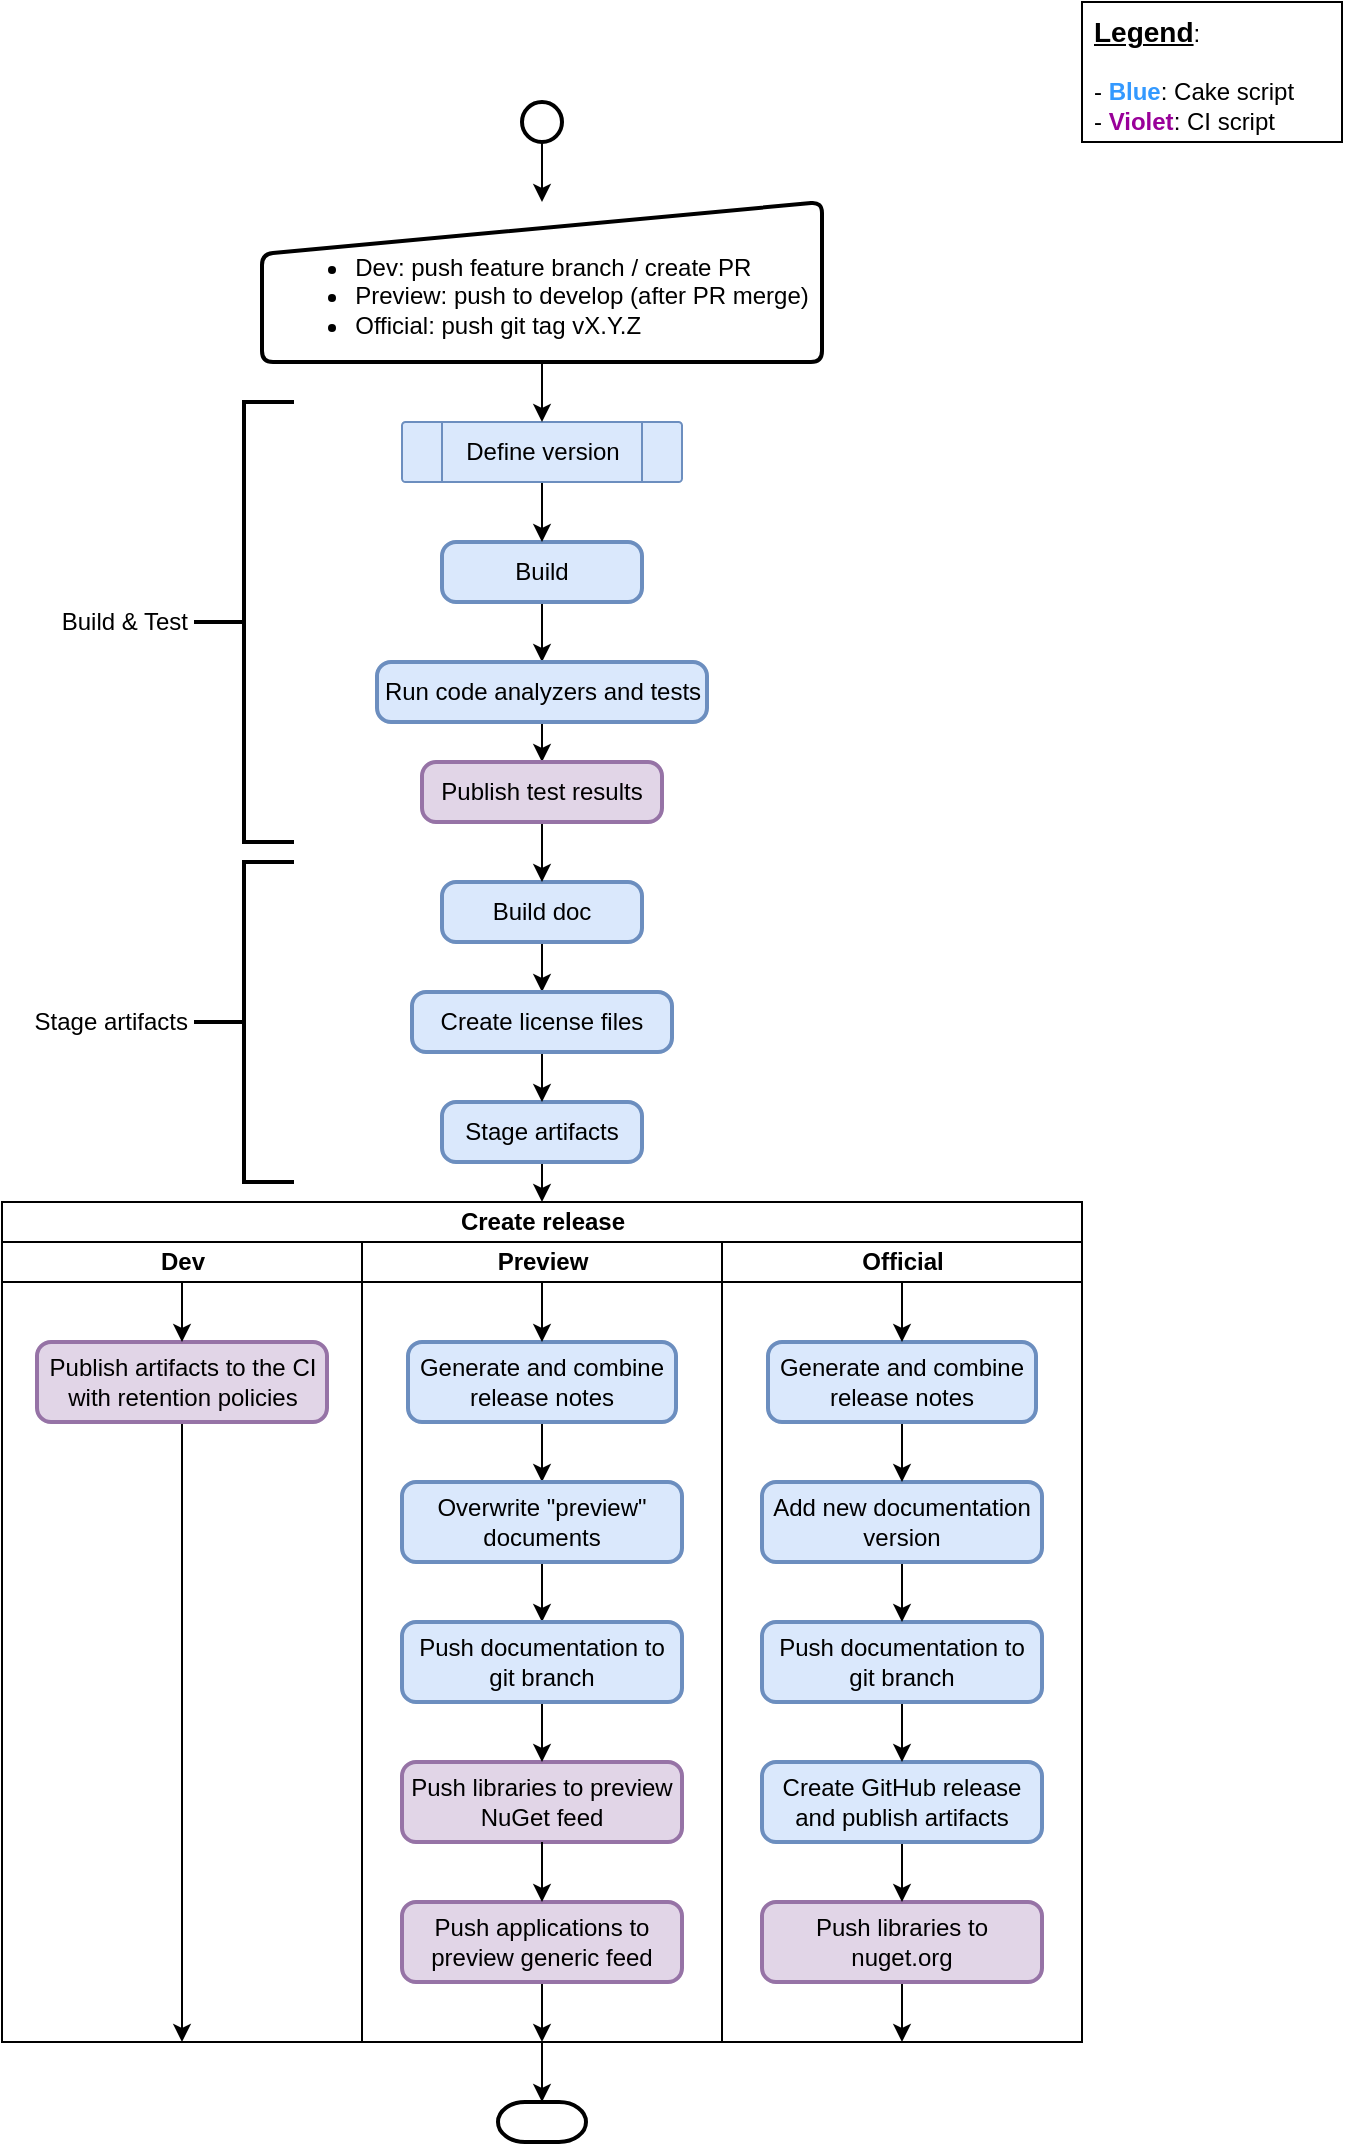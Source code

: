 <mxfile version="13.6.2" type="device" pages="2"><diagram id="zfYyhKjvFiZE18JmaDCw" name="release_automation"><mxGraphModel dx="1243" dy="936" grid="1" gridSize="10" guides="1" tooltips="1" connect="1" arrows="1" fold="1" page="1" pageScale="1" pageWidth="827" pageHeight="1169" math="0" shadow="0"><root><mxCell id="0"/><mxCell id="1" parent="0"/><mxCell id="HKvr2575YkwkBel362F0-21" style="edgeStyle=orthogonalEdgeStyle;rounded=0;orthogonalLoop=1;jettySize=auto;html=1;exitX=0.5;exitY=1;exitDx=0;exitDy=0;entryX=0.5;entryY=0;entryDx=0;entryDy=0;" edge="1" parent="1" source="HKvr2575YkwkBel362F0-7" target="HKvr2575YkwkBel362F0-11"><mxGeometry relative="1" as="geometry"/></mxCell><mxCell id="HKvr2575YkwkBel362F0-7" value="Build" style="rounded=1;whiteSpace=wrap;html=1;absoluteArcSize=1;arcSize=14;strokeWidth=2;fillColor=#dae8fc;strokeColor=#6c8ebf;" vertex="1" parent="1"><mxGeometry x="364" y="290" width="100" height="30" as="geometry"/></mxCell><mxCell id="HKvr2575YkwkBel362F0-37" style="edgeStyle=orthogonalEdgeStyle;rounded=0;orthogonalLoop=1;jettySize=auto;html=1;exitX=0.5;exitY=1;exitDx=0;exitDy=0;entryX=0.5;entryY=0;entryDx=0;entryDy=0;" edge="1" parent="1" source="HKvr2575YkwkBel362F0-11" target="HKvr2575YkwkBel362F0-17"><mxGeometry relative="1" as="geometry"/></mxCell><mxCell id="HKvr2575YkwkBel362F0-11" value="Run code analyzers and tests" style="rounded=1;whiteSpace=wrap;html=1;absoluteArcSize=1;arcSize=14;strokeWidth=2;fillColor=#dae8fc;strokeColor=#6c8ebf;" vertex="1" parent="1"><mxGeometry x="331.5" y="350" width="165" height="30" as="geometry"/></mxCell><mxCell id="bb8_w0DkU28AGus1ReNr-13" style="edgeStyle=orthogonalEdgeStyle;rounded=0;orthogonalLoop=1;jettySize=auto;html=1;exitX=0.5;exitY=1;exitDx=0;exitDy=0;entryX=0.5;entryY=0;entryDx=0;entryDy=0;" edge="1" parent="1" source="HKvr2575YkwkBel362F0-14" target="bb8_w0DkU28AGus1ReNr-11"><mxGeometry relative="1" as="geometry"/></mxCell><mxCell id="HKvr2575YkwkBel362F0-14" value="Build doc" style="rounded=1;whiteSpace=wrap;html=1;absoluteArcSize=1;arcSize=14;strokeWidth=2;fillColor=#dae8fc;strokeColor=#6c8ebf;" vertex="1" parent="1"><mxGeometry x="364" y="460" width="100" height="30" as="geometry"/></mxCell><mxCell id="HKvr2575YkwkBel362F0-38" style="edgeStyle=orthogonalEdgeStyle;rounded=0;orthogonalLoop=1;jettySize=auto;html=1;exitX=0.5;exitY=1;exitDx=0;exitDy=0;entryX=0.5;entryY=0;entryDx=0;entryDy=0;" edge="1" parent="1" source="HKvr2575YkwkBel362F0-17" target="HKvr2575YkwkBel362F0-14"><mxGeometry relative="1" as="geometry"/></mxCell><mxCell id="HKvr2575YkwkBel362F0-17" value="Publish test results" style="rounded=1;whiteSpace=wrap;html=1;absoluteArcSize=1;arcSize=14;strokeWidth=2;fillColor=#e1d5e7;strokeColor=#9673a6;" vertex="1" parent="1"><mxGeometry x="354" y="400" width="120" height="30" as="geometry"/></mxCell><mxCell id="HKvr2575YkwkBel362F0-36" style="edgeStyle=orthogonalEdgeStyle;rounded=0;orthogonalLoop=1;jettySize=auto;html=1;exitX=0.5;exitY=1;exitDx=0;exitDy=0;entryX=0.5;entryY=0;entryDx=0;entryDy=0;" edge="1" parent="1" source="HKvr2575YkwkBel362F0-34" target="HKvr2575YkwkBel362F0-7"><mxGeometry relative="1" as="geometry"/></mxCell><mxCell id="HKvr2575YkwkBel362F0-34" value="Define version" style="verticalLabelPosition=middle;verticalAlign=middle;html=1;shape=process;whiteSpace=wrap;rounded=1;size=0.14;arcSize=6;labelBackgroundColor=none;labelBorderColor=none;labelPosition=center;align=center;fillColor=#dae8fc;strokeColor=#6c8ebf;" vertex="1" parent="1"><mxGeometry x="344" y="230" width="140" height="30" as="geometry"/></mxCell><mxCell id="HKvr2575YkwkBel362F0-69" value="Build &amp;amp; Test" style="strokeWidth=2;html=1;shape=mxgraph.flowchart.annotation_2;align=right;labelPosition=left;pointerEvents=1;labelBackgroundColor=none;verticalLabelPosition=middle;verticalAlign=middle;spacingLeft=0;spacingRight=2;" vertex="1" parent="1"><mxGeometry x="240" y="220" width="50" height="220" as="geometry"/></mxCell><mxCell id="bb8_w0DkU28AGus1ReNr-10" style="edgeStyle=orthogonalEdgeStyle;rounded=0;orthogonalLoop=1;jettySize=auto;html=1;exitX=0.5;exitY=1;exitDx=0;exitDy=0;entryX=0.5;entryY=0;entryDx=0;entryDy=0;" edge="1" parent="1" source="HKvr2575YkwkBel362F0-15" target="DeOtksxs0OR1dUNr9oG4-5"><mxGeometry relative="1" as="geometry"/></mxCell><mxCell id="HKvr2575YkwkBel362F0-15" value="Stage artifacts" style="rounded=1;whiteSpace=wrap;html=1;absoluteArcSize=1;arcSize=14;strokeWidth=2;fillColor=#dae8fc;strokeColor=#6c8ebf;" vertex="1" parent="1"><mxGeometry x="364" y="570" width="100" height="30" as="geometry"/></mxCell><mxCell id="53cnvTPnBsD0iOdxrFGN-25" value="" style="strokeWidth=2;html=1;shape=mxgraph.flowchart.terminator;whiteSpace=wrap;labelBackgroundColor=none;" vertex="1" parent="1"><mxGeometry x="392" y="1070" width="44" height="20" as="geometry"/></mxCell><mxCell id="53cnvTPnBsD0iOdxrFGN-27" style="edgeStyle=orthogonalEdgeStyle;rounded=0;orthogonalLoop=1;jettySize=auto;html=1;exitX=0.5;exitY=1;exitDx=0;exitDy=0;entryX=0.5;entryY=0;entryDx=0;entryDy=0;entryPerimeter=0;" edge="1" parent="1" source="DeOtksxs0OR1dUNr9oG4-7" target="53cnvTPnBsD0iOdxrFGN-25"><mxGeometry relative="1" as="geometry"/></mxCell><mxCell id="53cnvTPnBsD0iOdxrFGN-28" value="Stage artifacts" style="strokeWidth=2;html=1;shape=mxgraph.flowchart.annotation_2;align=right;labelPosition=left;pointerEvents=1;labelBackgroundColor=none;verticalLabelPosition=middle;verticalAlign=middle;spacingRight=2;" vertex="1" parent="1"><mxGeometry x="240" y="450" width="50" height="160" as="geometry"/></mxCell><mxCell id="53cnvTPnBsD0iOdxrFGN-31" style="edgeStyle=orthogonalEdgeStyle;rounded=0;orthogonalLoop=1;jettySize=auto;html=1;exitX=0.5;exitY=1;exitDx=0;exitDy=0;entryX=0.5;entryY=0;entryDx=0;entryDy=0;" edge="1" parent="1" source="53cnvTPnBsD0iOdxrFGN-30" target="HKvr2575YkwkBel362F0-34"><mxGeometry relative="1" as="geometry"/></mxCell><mxCell id="53cnvTPnBsD0iOdxrFGN-30" value="&lt;div style=&quot;text-align: left&quot;&gt;&lt;ul&gt;&lt;li&gt;&lt;span&gt;Dev: push feature branch / create PR&lt;/span&gt;&lt;/li&gt;&lt;li&gt;&lt;span&gt;Preview: push to develop (after PR merge)&lt;/span&gt;&lt;/li&gt;&lt;li&gt;&lt;span&gt;Official: push git tag vX.Y.Z&lt;/span&gt;&lt;/li&gt;&lt;/ul&gt;&lt;/div&gt;" style="html=1;strokeWidth=2;shape=manualInput;whiteSpace=wrap;rounded=1;size=26;arcSize=11;labelBackgroundColor=none;verticalAlign=middle;spacingTop=14;" vertex="1" parent="1"><mxGeometry x="274" y="120" width="280" height="80" as="geometry"/></mxCell><mxCell id="53cnvTPnBsD0iOdxrFGN-32" value="&lt;b&gt;&lt;u&gt;&lt;font style=&quot;font-size: 14px&quot;&gt;Legend&lt;/font&gt;&lt;/u&gt;&lt;/b&gt;:&lt;br&gt;&lt;br&gt;- &lt;b&gt;&lt;font color=&quot;#3399ff&quot;&gt;Blue&lt;/font&gt;&lt;/b&gt;: Cake script&lt;br&gt;- &lt;b&gt;&lt;font color=&quot;#990099&quot;&gt;Violet&lt;/font&gt;&lt;/b&gt;: CI script" style="rounded=0;whiteSpace=wrap;html=1;labelBackgroundColor=none;align=left;verticalAlign=top;spacingLeft=4;" vertex="1" parent="1"><mxGeometry x="684" y="20" width="130" height="70" as="geometry"/></mxCell><mxCell id="DeOtksxs0OR1dUNr9oG4-5" value="Create release" style="swimlane;html=1;childLayout=stackLayout;resizeParent=1;resizeParentMax=0;startSize=20;labelBackgroundColor=none;autosize=0;" vertex="1" parent="1"><mxGeometry x="144" y="620" width="540" height="420" as="geometry"/></mxCell><mxCell id="DeOtksxs0OR1dUNr9oG4-6" value="Dev" style="swimlane;html=1;startSize=20;autosize=0;" vertex="1" parent="DeOtksxs0OR1dUNr9oG4-5"><mxGeometry y="20" width="180" height="400" as="geometry"/></mxCell><mxCell id="bb8_w0DkU28AGus1ReNr-8" style="edgeStyle=orthogonalEdgeStyle;rounded=0;orthogonalLoop=1;jettySize=auto;html=1;exitX=0.5;exitY=1;exitDx=0;exitDy=0;entryX=0.5;entryY=1;entryDx=0;entryDy=0;" edge="1" parent="DeOtksxs0OR1dUNr9oG4-6" source="HKvr2575YkwkBel362F0-16" target="DeOtksxs0OR1dUNr9oG4-6"><mxGeometry relative="1" as="geometry"><Array as="points"><mxPoint x="90" y="260"/><mxPoint x="90" y="260"/></Array></mxGeometry></mxCell><mxCell id="HKvr2575YkwkBel362F0-16" value="Publish artifacts to the CI with retention policies" style="rounded=1;whiteSpace=wrap;html=1;absoluteArcSize=1;arcSize=14;strokeWidth=2;fillColor=#e1d5e7;strokeColor=#9673a6;" vertex="1" parent="DeOtksxs0OR1dUNr9oG4-6"><mxGeometry x="17.5" y="50" width="145" height="40" as="geometry"/></mxCell><mxCell id="bb8_w0DkU28AGus1ReNr-3" value="" style="endArrow=classic;html=1;entryX=0.5;entryY=0;entryDx=0;entryDy=0;" edge="1" parent="DeOtksxs0OR1dUNr9oG4-6" target="HKvr2575YkwkBel362F0-16"><mxGeometry width="50" height="50" relative="1" as="geometry"><mxPoint x="90" y="20" as="sourcePoint"/><mxPoint x="206" y="80" as="targetPoint"/></mxGeometry></mxCell><mxCell id="DeOtksxs0OR1dUNr9oG4-7" value="Preview" style="swimlane;html=1;startSize=20;" vertex="1" parent="DeOtksxs0OR1dUNr9oG4-5"><mxGeometry x="180" y="20" width="180" height="400" as="geometry"/></mxCell><mxCell id="53cnvTPnBsD0iOdxrFGN-4" style="edgeStyle=orthogonalEdgeStyle;rounded=0;orthogonalLoop=1;jettySize=auto;html=1;exitX=0.5;exitY=1;exitDx=0;exitDy=0;entryX=0.5;entryY=0;entryDx=0;entryDy=0;" edge="1" parent="DeOtksxs0OR1dUNr9oG4-7" source="53cnvTPnBsD0iOdxrFGN-1" target="53cnvTPnBsD0iOdxrFGN-2"><mxGeometry relative="1" as="geometry"/></mxCell><mxCell id="53cnvTPnBsD0iOdxrFGN-5" value="Push libraries to preview NuGet feed" style="rounded=1;whiteSpace=wrap;html=1;absoluteArcSize=1;arcSize=14;strokeWidth=2;labelBackgroundColor=none;fillColor=#e1d5e7;strokeColor=#9673a6;" vertex="1" parent="DeOtksxs0OR1dUNr9oG4-7"><mxGeometry x="20" y="260" width="140" height="40" as="geometry"/></mxCell><mxCell id="bb8_w0DkU28AGus1ReNr-7" style="edgeStyle=orthogonalEdgeStyle;rounded=0;orthogonalLoop=1;jettySize=auto;html=1;exitX=0.5;exitY=1;exitDx=0;exitDy=0;entryX=0.5;entryY=1;entryDx=0;entryDy=0;" edge="1" parent="DeOtksxs0OR1dUNr9oG4-7" source="53cnvTPnBsD0iOdxrFGN-7" target="DeOtksxs0OR1dUNr9oG4-7"><mxGeometry relative="1" as="geometry"/></mxCell><mxCell id="53cnvTPnBsD0iOdxrFGN-7" value="Push applications to preview generic feed" style="rounded=1;whiteSpace=wrap;html=1;absoluteArcSize=1;arcSize=14;strokeWidth=2;labelBackgroundColor=none;fillColor=#e1d5e7;strokeColor=#9673a6;" vertex="1" parent="DeOtksxs0OR1dUNr9oG4-7"><mxGeometry x="20" y="330" width="140" height="40" as="geometry"/></mxCell><mxCell id="53cnvTPnBsD0iOdxrFGN-8" style="edgeStyle=orthogonalEdgeStyle;rounded=0;orthogonalLoop=1;jettySize=auto;html=1;exitX=0.5;exitY=1;exitDx=0;exitDy=0;entryX=0.5;entryY=0;entryDx=0;entryDy=0;" edge="1" parent="DeOtksxs0OR1dUNr9oG4-7" source="53cnvTPnBsD0iOdxrFGN-5" target="53cnvTPnBsD0iOdxrFGN-7"><mxGeometry relative="1" as="geometry"/></mxCell><mxCell id="53cnvTPnBsD0iOdxrFGN-18" style="edgeStyle=orthogonalEdgeStyle;rounded=0;orthogonalLoop=1;jettySize=auto;html=1;exitX=0.5;exitY=1;exitDx=0;exitDy=0;entryX=0.5;entryY=0;entryDx=0;entryDy=0;" edge="1" parent="DeOtksxs0OR1dUNr9oG4-7" source="53cnvTPnBsD0iOdxrFGN-2" target="53cnvTPnBsD0iOdxrFGN-9"><mxGeometry relative="1" as="geometry"/></mxCell><mxCell id="53cnvTPnBsD0iOdxrFGN-2" value="Overwrite &quot;preview&quot; documents" style="rounded=1;whiteSpace=wrap;html=1;absoluteArcSize=1;arcSize=14;strokeWidth=2;labelBackgroundColor=none;fillColor=#dae8fc;strokeColor=#6c8ebf;" vertex="1" parent="DeOtksxs0OR1dUNr9oG4-7"><mxGeometry x="20" y="120" width="140" height="40" as="geometry"/></mxCell><mxCell id="53cnvTPnBsD0iOdxrFGN-1" value="Generate and combine release notes" style="rounded=1;whiteSpace=wrap;html=1;absoluteArcSize=1;arcSize=14;strokeWidth=2;labelBackgroundColor=none;fillColor=#dae8fc;strokeColor=#6c8ebf;" vertex="1" parent="DeOtksxs0OR1dUNr9oG4-7"><mxGeometry x="23" y="50" width="134" height="40" as="geometry"/></mxCell><mxCell id="53cnvTPnBsD0iOdxrFGN-20" style="edgeStyle=orthogonalEdgeStyle;rounded=0;orthogonalLoop=1;jettySize=auto;html=1;exitX=0.5;exitY=1;exitDx=0;exitDy=0;entryX=0.5;entryY=0;entryDx=0;entryDy=0;" edge="1" parent="DeOtksxs0OR1dUNr9oG4-7" source="53cnvTPnBsD0iOdxrFGN-9" target="53cnvTPnBsD0iOdxrFGN-5"><mxGeometry relative="1" as="geometry"/></mxCell><mxCell id="53cnvTPnBsD0iOdxrFGN-9" value="Push documentation to git branch" style="rounded=1;whiteSpace=wrap;html=1;absoluteArcSize=1;arcSize=14;strokeWidth=2;labelBackgroundColor=none;fillColor=#dae8fc;strokeColor=#6c8ebf;" vertex="1" parent="DeOtksxs0OR1dUNr9oG4-7"><mxGeometry x="20" y="190" width="140" height="40" as="geometry"/></mxCell><mxCell id="bb8_w0DkU28AGus1ReNr-5" value="" style="endArrow=classic;html=1;entryX=0.5;entryY=0;entryDx=0;entryDy=0;" edge="1" parent="DeOtksxs0OR1dUNr9oG4-7" target="53cnvTPnBsD0iOdxrFGN-1"><mxGeometry width="50" height="50" relative="1" as="geometry"><mxPoint x="90" y="20" as="sourcePoint"/><mxPoint x="26" y="80" as="targetPoint"/></mxGeometry></mxCell><mxCell id="DeOtksxs0OR1dUNr9oG4-8" value="Official" style="swimlane;html=1;startSize=20;" vertex="1" parent="DeOtksxs0OR1dUNr9oG4-5"><mxGeometry x="360" y="20" width="180" height="400" as="geometry"/></mxCell><mxCell id="bb8_w0DkU28AGus1ReNr-9" style="edgeStyle=orthogonalEdgeStyle;rounded=0;orthogonalLoop=1;jettySize=auto;html=1;exitX=0.5;exitY=1;exitDx=0;exitDy=0;entryX=0.5;entryY=1;entryDx=0;entryDy=0;" edge="1" parent="DeOtksxs0OR1dUNr9oG4-8" source="53cnvTPnBsD0iOdxrFGN-14" target="DeOtksxs0OR1dUNr9oG4-8"><mxGeometry relative="1" as="geometry"/></mxCell><mxCell id="53cnvTPnBsD0iOdxrFGN-14" value="Push libraries to nuget.org" style="rounded=1;whiteSpace=wrap;html=1;absoluteArcSize=1;arcSize=14;strokeWidth=2;labelBackgroundColor=none;fillColor=#e1d5e7;strokeColor=#9673a6;" vertex="1" parent="DeOtksxs0OR1dUNr9oG4-8"><mxGeometry x="20" y="330" width="140" height="40" as="geometry"/></mxCell><mxCell id="53cnvTPnBsD0iOdxrFGN-24" style="edgeStyle=orthogonalEdgeStyle;rounded=0;orthogonalLoop=1;jettySize=auto;html=1;exitX=0.5;exitY=1;exitDx=0;exitDy=0;entryX=0.5;entryY=0;entryDx=0;entryDy=0;" edge="1" parent="DeOtksxs0OR1dUNr9oG4-8" source="53cnvTPnBsD0iOdxrFGN-17" target="53cnvTPnBsD0iOdxrFGN-14"><mxGeometry relative="1" as="geometry"/></mxCell><mxCell id="53cnvTPnBsD0iOdxrFGN-17" value="Create GitHub release and publish artifacts" style="rounded=1;whiteSpace=wrap;html=1;absoluteArcSize=1;arcSize=14;strokeWidth=2;labelBackgroundColor=none;fillColor=#dae8fc;strokeColor=#6c8ebf;" vertex="1" parent="DeOtksxs0OR1dUNr9oG4-8"><mxGeometry x="20" y="260" width="140" height="40" as="geometry"/></mxCell><mxCell id="53cnvTPnBsD0iOdxrFGN-23" style="edgeStyle=orthogonalEdgeStyle;rounded=0;orthogonalLoop=1;jettySize=auto;html=1;exitX=0.5;exitY=1;exitDx=0;exitDy=0;entryX=0.5;entryY=0;entryDx=0;entryDy=0;" edge="1" parent="DeOtksxs0OR1dUNr9oG4-8" source="53cnvTPnBsD0iOdxrFGN-12" target="53cnvTPnBsD0iOdxrFGN-17"><mxGeometry relative="1" as="geometry"/></mxCell><mxCell id="53cnvTPnBsD0iOdxrFGN-12" value="Push documentation to git branch" style="rounded=1;whiteSpace=wrap;html=1;absoluteArcSize=1;arcSize=14;strokeWidth=2;labelBackgroundColor=none;fillColor=#dae8fc;strokeColor=#6c8ebf;" vertex="1" parent="DeOtksxs0OR1dUNr9oG4-8"><mxGeometry x="20" y="190" width="140" height="40" as="geometry"/></mxCell><mxCell id="53cnvTPnBsD0iOdxrFGN-22" style="edgeStyle=orthogonalEdgeStyle;rounded=0;orthogonalLoop=1;jettySize=auto;html=1;exitX=0.5;exitY=1;exitDx=0;exitDy=0;entryX=0.5;entryY=0;entryDx=0;entryDy=0;" edge="1" parent="DeOtksxs0OR1dUNr9oG4-8" source="53cnvTPnBsD0iOdxrFGN-15" target="53cnvTPnBsD0iOdxrFGN-12"><mxGeometry relative="1" as="geometry"/></mxCell><mxCell id="53cnvTPnBsD0iOdxrFGN-15" value="Add new documentation version" style="rounded=1;whiteSpace=wrap;html=1;absoluteArcSize=1;arcSize=14;strokeWidth=2;labelBackgroundColor=none;fillColor=#dae8fc;strokeColor=#6c8ebf;" vertex="1" parent="DeOtksxs0OR1dUNr9oG4-8"><mxGeometry x="20" y="120" width="140" height="40" as="geometry"/></mxCell><mxCell id="53cnvTPnBsD0iOdxrFGN-21" style="edgeStyle=orthogonalEdgeStyle;rounded=0;orthogonalLoop=1;jettySize=auto;html=1;exitX=0.5;exitY=1;exitDx=0;exitDy=0;entryX=0.5;entryY=0;entryDx=0;entryDy=0;" edge="1" parent="DeOtksxs0OR1dUNr9oG4-8" source="53cnvTPnBsD0iOdxrFGN-16" target="53cnvTPnBsD0iOdxrFGN-15"><mxGeometry relative="1" as="geometry"/></mxCell><mxCell id="53cnvTPnBsD0iOdxrFGN-16" value="Generate and combine release notes" style="rounded=1;whiteSpace=wrap;html=1;absoluteArcSize=1;arcSize=14;strokeWidth=2;labelBackgroundColor=none;fillColor=#dae8fc;strokeColor=#6c8ebf;" vertex="1" parent="DeOtksxs0OR1dUNr9oG4-8"><mxGeometry x="23" y="50" width="134" height="40" as="geometry"/></mxCell><mxCell id="bb8_w0DkU28AGus1ReNr-6" value="" style="endArrow=classic;html=1;entryX=0.5;entryY=0;entryDx=0;entryDy=0;" edge="1" parent="DeOtksxs0OR1dUNr9oG4-8" target="53cnvTPnBsD0iOdxrFGN-16"><mxGeometry width="50" height="50" relative="1" as="geometry"><mxPoint x="90" y="20" as="sourcePoint"/><mxPoint x="-234" y="140" as="targetPoint"/></mxGeometry></mxCell><mxCell id="bb8_w0DkU28AGus1ReNr-2" style="edgeStyle=orthogonalEdgeStyle;rounded=0;orthogonalLoop=1;jettySize=auto;html=1;exitX=0.5;exitY=1;exitDx=0;exitDy=0;exitPerimeter=0;entryX=0.5;entryY=0;entryDx=0;entryDy=0;" edge="1" parent="1" source="bb8_w0DkU28AGus1ReNr-1" target="53cnvTPnBsD0iOdxrFGN-30"><mxGeometry relative="1" as="geometry"/></mxCell><mxCell id="bb8_w0DkU28AGus1ReNr-1" value="" style="strokeWidth=2;html=1;shape=mxgraph.flowchart.start_2;whiteSpace=wrap;" vertex="1" parent="1"><mxGeometry x="404" y="70" width="20" height="20" as="geometry"/></mxCell><mxCell id="bb8_w0DkU28AGus1ReNr-14" style="edgeStyle=orthogonalEdgeStyle;rounded=0;orthogonalLoop=1;jettySize=auto;html=1;exitX=0.5;exitY=1;exitDx=0;exitDy=0;entryX=0.5;entryY=0;entryDx=0;entryDy=0;" edge="1" parent="1" source="bb8_w0DkU28AGus1ReNr-11" target="HKvr2575YkwkBel362F0-15"><mxGeometry relative="1" as="geometry"/></mxCell><mxCell id="bb8_w0DkU28AGus1ReNr-11" value="Create license files" style="rounded=1;whiteSpace=wrap;html=1;absoluteArcSize=1;arcSize=14;strokeWidth=2;labelBackgroundColor=none;align=center;fillColor=#dae8fc;strokeColor=#6c8ebf;" vertex="1" parent="1"><mxGeometry x="349" y="515" width="130" height="30" as="geometry"/></mxCell></root></mxGraphModel></diagram><diagram id="p0TZaxS7mA0K3sVLYWgr" name="version_definition"><mxGraphModel dx="870" dy="655" grid="1" gridSize="10" guides="1" tooltips="1" connect="1" arrows="1" fold="1" page="1" pageScale="1" pageWidth="827" pageHeight="1169" math="0" shadow="0"><root><mxCell id="KyQB-hyegpgtngCWnlIc-0"/><mxCell id="KyQB-hyegpgtngCWnlIc-1" parent="KyQB-hyegpgtngCWnlIc-0"/><mxCell id="lEJ8hyNCHt3Hs4mNekk5-0" value="Bump major or minor&lt;br&gt;via commit or PR message" style="text;html=1;align=center;verticalAlign=middle;resizable=0;points=[];autosize=1;" vertex="1" parent="KyQB-hyegpgtngCWnlIc-1"><mxGeometry x="454" y="221" width="160" height="30" as="geometry"/></mxCell><mxCell id="lEJ8hyNCHt3Hs4mNekk5-1" style="edgeStyle=orthogonalEdgeStyle;rounded=0;orthogonalLoop=1;jettySize=auto;html=1;exitX=0;exitY=0.5;exitDx=0;exitDy=0;exitPerimeter=0;entryX=0.5;entryY=0;entryDx=0;entryDy=0;entryPerimeter=0;" edge="1" parent="KyQB-hyegpgtngCWnlIc-1" source="lEJ8hyNCHt3Hs4mNekk5-5" target="lEJ8hyNCHt3Hs4mNekk5-14"><mxGeometry relative="1" as="geometry"><mxPoint x="199.0" y="266" as="targetPoint"/></mxGeometry></mxCell><mxCell id="lEJ8hyNCHt3Hs4mNekk5-2" value="Yes" style="edgeLabel;html=1;align=center;verticalAlign=middle;resizable=0;points=[];" vertex="1" connectable="0" parent="lEJ8hyNCHt3Hs4mNekk5-1"><mxGeometry x="-0.296" y="1" relative="1" as="geometry"><mxPoint as="offset"/></mxGeometry></mxCell><mxCell id="lEJ8hyNCHt3Hs4mNekk5-3" style="edgeStyle=orthogonalEdgeStyle;rounded=0;orthogonalLoop=1;jettySize=auto;html=1;exitX=1;exitY=0.5;exitDx=0;exitDy=0;exitPerimeter=0;entryX=0.5;entryY=0;entryDx=0;entryDy=0;entryPerimeter=0;" edge="1" parent="KyQB-hyegpgtngCWnlIc-1" source="lEJ8hyNCHt3Hs4mNekk5-5" target="lEJ8hyNCHt3Hs4mNekk5-10"><mxGeometry relative="1" as="geometry"/></mxCell><mxCell id="lEJ8hyNCHt3Hs4mNekk5-4" value="No" style="edgeLabel;html=1;align=center;verticalAlign=middle;resizable=0;points=[];" vertex="1" connectable="0" parent="lEJ8hyNCHt3Hs4mNekk5-3"><mxGeometry x="0.142" y="1" relative="1" as="geometry"><mxPoint as="offset"/></mxGeometry></mxCell><mxCell id="lEJ8hyNCHt3Hs4mNekk5-5" value="Commit with git tag version?" style="strokeWidth=2;html=1;shape=mxgraph.flowchart.decision;whiteSpace=wrap;" vertex="1" parent="KyQB-hyegpgtngCWnlIc-1"><mxGeometry x="244" y="151" width="100" height="100" as="geometry"/></mxCell><mxCell id="lEJ8hyNCHt3Hs4mNekk5-6" style="edgeStyle=orthogonalEdgeStyle;rounded=0;orthogonalLoop=1;jettySize=auto;html=1;exitX=0;exitY=0.5;exitDx=0;exitDy=0;exitPerimeter=0;entryX=0.5;entryY=0;entryDx=0;entryDy=0;entryPerimeter=0;" edge="1" parent="KyQB-hyegpgtngCWnlIc-1" source="lEJ8hyNCHt3Hs4mNekk5-10" target="lEJ8hyNCHt3Hs4mNekk5-15"><mxGeometry relative="1" as="geometry"><mxPoint x="319" y="379.5" as="targetPoint"/></mxGeometry></mxCell><mxCell id="lEJ8hyNCHt3Hs4mNekk5-7" value="Yes" style="edgeLabel;html=1;align=center;verticalAlign=middle;resizable=0;points=[];" vertex="1" connectable="0" parent="lEJ8hyNCHt3Hs4mNekk5-6"><mxGeometry x="-0.48" y="9" relative="1" as="geometry"><mxPoint x="-5" y="-7" as="offset"/></mxGeometry></mxCell><mxCell id="lEJ8hyNCHt3Hs4mNekk5-8" style="edgeStyle=orthogonalEdgeStyle;rounded=0;orthogonalLoop=1;jettySize=auto;html=1;exitX=1;exitY=0.5;exitDx=0;exitDy=0;exitPerimeter=0;entryX=0.5;entryY=0;entryDx=0;entryDy=0;entryPerimeter=0;" edge="1" parent="KyQB-hyegpgtngCWnlIc-1" source="lEJ8hyNCHt3Hs4mNekk5-10" target="lEJ8hyNCHt3Hs4mNekk5-20"><mxGeometry relative="1" as="geometry"><mxPoint x="534" y="331" as="targetPoint"/></mxGeometry></mxCell><mxCell id="lEJ8hyNCHt3Hs4mNekk5-9" value="No" style="edgeLabel;html=1;align=center;verticalAlign=middle;resizable=0;points=[];" vertex="1" connectable="0" parent="lEJ8hyNCHt3Hs4mNekk5-8"><mxGeometry x="0.008" y="1" relative="1" as="geometry"><mxPoint as="offset"/></mxGeometry></mxCell><mxCell id="lEJ8hyNCHt3Hs4mNekk5-10" value="Is it develop?" style="strokeWidth=2;html=1;shape=mxgraph.flowchart.decision;whiteSpace=wrap;" vertex="1" parent="KyQB-hyegpgtngCWnlIc-1"><mxGeometry x="364" y="241" width="90" height="90" as="geometry"/></mxCell><mxCell id="lEJ8hyNCHt3Hs4mNekk5-11" style="edgeStyle=orthogonalEdgeStyle;rounded=0;orthogonalLoop=1;jettySize=auto;html=1;exitX=0.5;exitY=1;exitDx=0;exitDy=0;exitPerimeter=0;entryX=0.5;entryY=0;entryDx=0;entryDy=0;entryPerimeter=0;" edge="1" parent="KyQB-hyegpgtngCWnlIc-1" source="lEJ8hyNCHt3Hs4mNekk5-12" target="lEJ8hyNCHt3Hs4mNekk5-5"><mxGeometry relative="1" as="geometry"/></mxCell><mxCell id="lEJ8hyNCHt3Hs4mNekk5-12" value="" style="strokeWidth=2;html=1;shape=mxgraph.flowchart.start_2;whiteSpace=wrap;" vertex="1" parent="KyQB-hyegpgtngCWnlIc-1"><mxGeometry x="284" y="111" width="20" height="20" as="geometry"/></mxCell><mxCell id="lEJ8hyNCHt3Hs4mNekk5-13" value="Define version" style="text;html=1;align=center;verticalAlign=middle;resizable=0;points=[];autosize=1;" vertex="1" parent="KyQB-hyegpgtngCWnlIc-1"><mxGeometry x="249" y="80" width="90" height="20" as="geometry"/></mxCell><mxCell id="lEJ8hyNCHt3Hs4mNekk5-14" value="&lt;span&gt;git tag without `v`&lt;/span&gt;" style="strokeWidth=2;html=1;shape=mxgraph.flowchart.terminator;whiteSpace=wrap;labelBackgroundColor=none;" vertex="1" parent="KyQB-hyegpgtngCWnlIc-1"><mxGeometry x="124" y="271" width="100" height="40" as="geometry"/></mxCell><mxCell id="lEJ8hyNCHt3Hs4mNekk5-15" value="&lt;span&gt;last + bump patch +&lt;br&gt;preview suffix&lt;/span&gt;" style="strokeWidth=2;html=1;shape=mxgraph.flowchart.terminator;whiteSpace=wrap;labelBackgroundColor=none;" vertex="1" parent="KyQB-hyegpgtngCWnlIc-1"><mxGeometry x="214" y="351" width="135" height="40" as="geometry"/></mxCell><mxCell id="lEJ8hyNCHt3Hs4mNekk5-16" style="edgeStyle=orthogonalEdgeStyle;rounded=0;orthogonalLoop=1;jettySize=auto;html=1;exitX=0;exitY=0.5;exitDx=0;exitDy=0;exitPerimeter=0;entryX=0.5;entryY=0;entryDx=0;entryDy=0;entryPerimeter=0;" edge="1" parent="KyQB-hyegpgtngCWnlIc-1" source="lEJ8hyNCHt3Hs4mNekk5-20" target="lEJ8hyNCHt3Hs4mNekk5-21"><mxGeometry relative="1" as="geometry"/></mxCell><mxCell id="lEJ8hyNCHt3Hs4mNekk5-17" value="Yes" style="edgeLabel;html=1;align=center;verticalAlign=middle;resizable=0;points=[];" vertex="1" connectable="0" parent="lEJ8hyNCHt3Hs4mNekk5-16"><mxGeometry x="-0.249" y="-3" relative="1" as="geometry"><mxPoint as="offset"/></mxGeometry></mxCell><mxCell id="lEJ8hyNCHt3Hs4mNekk5-18" style="edgeStyle=orthogonalEdgeStyle;rounded=0;orthogonalLoop=1;jettySize=auto;html=1;exitX=1;exitY=0.5;exitDx=0;exitDy=0;exitPerimeter=0;entryX=0.5;entryY=0;entryDx=0;entryDy=0;entryPerimeter=0;" edge="1" parent="KyQB-hyegpgtngCWnlIc-1" source="lEJ8hyNCHt3Hs4mNekk5-20" target="lEJ8hyNCHt3Hs4mNekk5-22"><mxGeometry relative="1" as="geometry"/></mxCell><mxCell id="lEJ8hyNCHt3Hs4mNekk5-19" value="No" style="edgeLabel;html=1;align=center;verticalAlign=middle;resizable=0;points=[];" vertex="1" connectable="0" parent="lEJ8hyNCHt3Hs4mNekk5-18"><mxGeometry x="-0.367" relative="1" as="geometry"><mxPoint as="offset"/></mxGeometry></mxCell><mxCell id="lEJ8hyNCHt3Hs4mNekk5-20" value="Is it a PR merge build?" style="strokeWidth=2;html=1;shape=mxgraph.flowchart.decision;whiteSpace=wrap;labelBackgroundColor=none;" vertex="1" parent="KyQB-hyegpgtngCWnlIc-1"><mxGeometry x="479" y="321" width="100" height="100" as="geometry"/></mxCell><mxCell id="lEJ8hyNCHt3Hs4mNekk5-21" value="&lt;span&gt;last + bump patch + pr suffix&lt;/span&gt;" style="strokeWidth=2;html=1;shape=mxgraph.flowchart.terminator;whiteSpace=wrap;labelBackgroundColor=none;" vertex="1" parent="KyQB-hyegpgtngCWnlIc-1"><mxGeometry x="329" y="449.5" width="160" height="41.5" as="geometry"/></mxCell><mxCell id="lEJ8hyNCHt3Hs4mNekk5-22" value="last + bump patch +&lt;br&gt;branch name suffix" style="strokeWidth=2;html=1;shape=mxgraph.flowchart.terminator;whiteSpace=wrap;labelBackgroundColor=none;" vertex="1" parent="KyQB-hyegpgtngCWnlIc-1"><mxGeometry x="559" y="451" width="145" height="40" as="geometry"/></mxCell></root></mxGraphModel></diagram></mxfile>